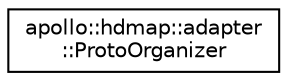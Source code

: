 digraph "Graphical Class Hierarchy"
{
  edge [fontname="Helvetica",fontsize="10",labelfontname="Helvetica",labelfontsize="10"];
  node [fontname="Helvetica",fontsize="10",shape=record];
  rankdir="LR";
  Node1 [label="apollo::hdmap::adapter\l::ProtoOrganizer",height=0.2,width=0.4,color="black", fillcolor="white", style="filled",URL="$classapollo_1_1hdmap_1_1adapter_1_1ProtoOrganizer.html"];
}
